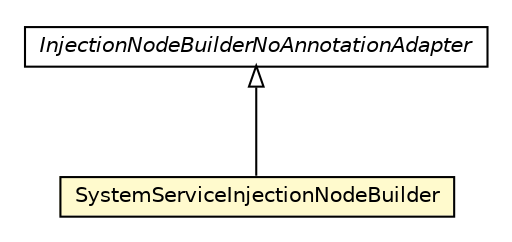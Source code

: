 #!/usr/local/bin/dot
#
# Class diagram 
# Generated by UMLGraph version 5.1 (http://www.umlgraph.org/)
#

digraph G {
	edge [fontname="Helvetica",fontsize=10,labelfontname="Helvetica",labelfontsize=10];
	node [fontname="Helvetica",fontsize=10,shape=plaintext];
	nodesep=0.25;
	ranksep=0.5;
	// org.androidtransfuse.gen.variableBuilder.InjectionNodeBuilderNoAnnotationAdapter
	c61067 [label=<<table title="org.androidtransfuse.gen.variableBuilder.InjectionNodeBuilderNoAnnotationAdapter" border="0" cellborder="1" cellspacing="0" cellpadding="2" port="p" href="./InjectionNodeBuilderNoAnnotationAdapter.html">
		<tr><td><table border="0" cellspacing="0" cellpadding="1">
<tr><td align="center" balign="center"><font face="Helvetica-Oblique"> InjectionNodeBuilderNoAnnotationAdapter </font></td></tr>
		</table></td></tr>
		</table>>, fontname="Helvetica", fontcolor="black", fontsize=10.0];
	// org.androidtransfuse.gen.variableBuilder.SystemServiceInjectionNodeBuilder
	c61071 [label=<<table title="org.androidtransfuse.gen.variableBuilder.SystemServiceInjectionNodeBuilder" border="0" cellborder="1" cellspacing="0" cellpadding="2" port="p" bgcolor="lemonChiffon" href="./SystemServiceInjectionNodeBuilder.html">
		<tr><td><table border="0" cellspacing="0" cellpadding="1">
<tr><td align="center" balign="center"> SystemServiceInjectionNodeBuilder </td></tr>
		</table></td></tr>
		</table>>, fontname="Helvetica", fontcolor="black", fontsize=10.0];
	//org.androidtransfuse.gen.variableBuilder.SystemServiceInjectionNodeBuilder extends org.androidtransfuse.gen.variableBuilder.InjectionNodeBuilderNoAnnotationAdapter
	c61067:p -> c61071:p [dir=back,arrowtail=empty];
}


